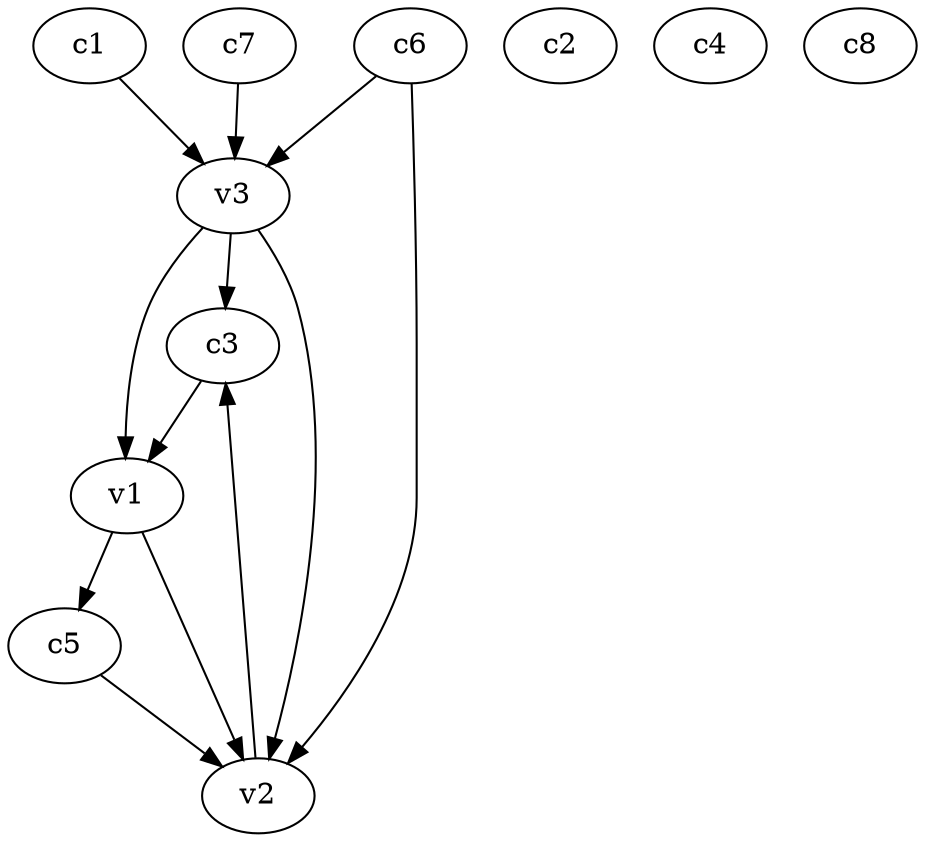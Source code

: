 strict digraph  {
c1;
c2;
c3;
c4;
c5;
c6;
c7;
c8;
v1;
v2;
v3;
c1 -> v3  [weight=1];
c3 -> v1  [weight=1];
c5 -> v2  [weight=1];
c6 -> v2  [weight=1];
c6 -> v3  [weight=1];
c7 -> v3  [weight=1];
v1 -> c5  [weight=1];
v1 -> v2  [weight=1];
v2 -> c3  [weight=1];
v3 -> c3  [weight=1];
v3 -> v2  [weight=1];
v3 -> v1  [weight=1];
}
